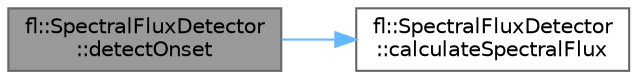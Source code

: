 digraph "fl::SpectralFluxDetector::detectOnset"
{
 // INTERACTIVE_SVG=YES
 // LATEX_PDF_SIZE
  bgcolor="transparent";
  edge [fontname=Helvetica,fontsize=10,labelfontname=Helvetica,labelfontsize=10];
  node [fontname=Helvetica,fontsize=10,shape=box,height=0.2,width=0.4];
  rankdir="LR";
  Node1 [id="Node000001",label="fl::SpectralFluxDetector\l::detectOnset",height=0.2,width=0.4,color="gray40", fillcolor="grey60", style="filled", fontcolor="black",tooltip=" "];
  Node1 -> Node2 [id="edge1_Node000001_Node000002",color="steelblue1",style="solid",tooltip=" "];
  Node2 [id="Node000002",label="fl::SpectralFluxDetector\l::calculateSpectralFlux",height=0.2,width=0.4,color="grey40", fillcolor="white", style="filled",URL="$df/d55/classfl_1_1_spectral_flux_detector_a0c5fc8bdda53f4223a71b284ad77a197.html#a0c5fc8bdda53f4223a71b284ad77a197",tooltip=" "];
}
